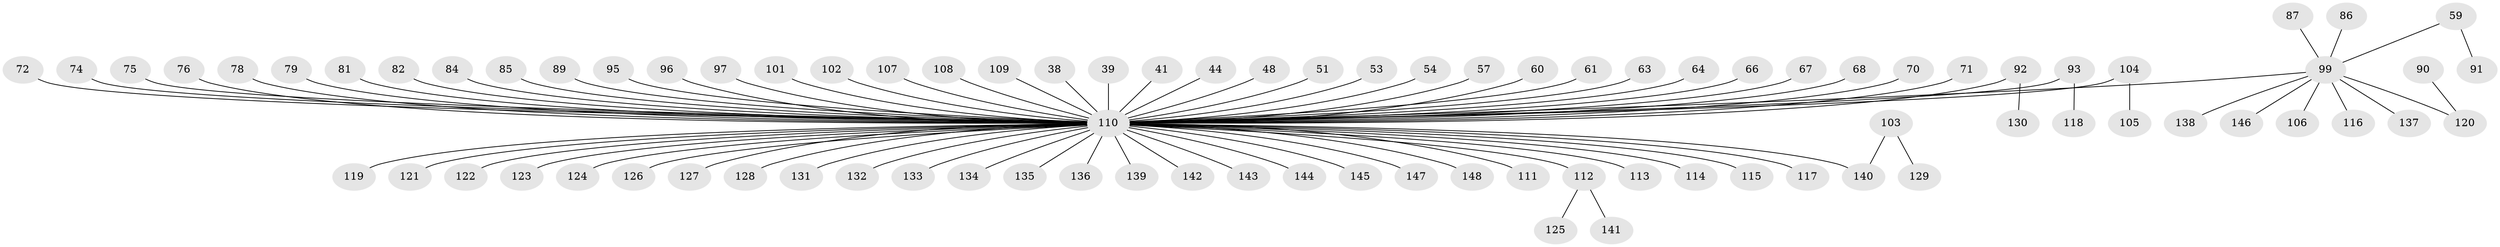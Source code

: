 // original degree distribution, {21: 0.006756756756756757, 4: 0.033783783783783786, 2: 0.19594594594594594, 15: 0.006756756756756757, 5: 0.006756756756756757, 7: 0.006756756756756757, 17: 0.006756756756756757, 10: 0.006756756756756757, 3: 0.060810810810810814, 1: 0.6486486486486487, 6: 0.02027027027027027}
// Generated by graph-tools (version 1.1) at 2025/51/03/04/25 21:51:03]
// undirected, 88 vertices, 87 edges
graph export_dot {
graph [start="1"]
  node [color=gray90,style=filled];
  38;
  39;
  41;
  44;
  48;
  51;
  53;
  54;
  57;
  59;
  60;
  61;
  63;
  64;
  66;
  67;
  68;
  70;
  71;
  72;
  74;
  75;
  76;
  78;
  79;
  81;
  82;
  84;
  85;
  86;
  87;
  89;
  90;
  91;
  92;
  93 [super="+77"];
  95;
  96;
  97;
  99 [super="+9+26+47+49+83"];
  101;
  102;
  103;
  104;
  105;
  106;
  107;
  108;
  109;
  110 [super="+12+65+58+35+52+46+22+73+42+56+24+45+69+80+25+30+88+94+50"];
  111;
  112 [super="+98"];
  113;
  114;
  115;
  116;
  117;
  118;
  119;
  120 [super="+43"];
  121;
  122;
  123;
  124;
  125;
  126;
  127;
  128;
  129;
  130;
  131;
  132;
  133;
  134;
  135;
  136;
  137;
  138;
  139;
  140 [super="+100"];
  141;
  142;
  143;
  144;
  145;
  146;
  147;
  148;
  38 -- 110;
  39 -- 110;
  41 -- 110;
  44 -- 110;
  48 -- 110;
  51 -- 110;
  53 -- 110;
  54 -- 110;
  57 -- 110;
  59 -- 91;
  59 -- 99;
  60 -- 110;
  61 -- 110;
  63 -- 110;
  64 -- 110;
  66 -- 110;
  67 -- 110;
  68 -- 110;
  70 -- 110;
  71 -- 110;
  72 -- 110;
  74 -- 110;
  75 -- 110;
  76 -- 110;
  78 -- 110;
  79 -- 110;
  81 -- 110;
  82 -- 110;
  84 -- 110;
  85 -- 110;
  86 -- 99;
  87 -- 99;
  89 -- 110;
  90 -- 120;
  92 -- 130;
  92 -- 110;
  93 -- 118;
  93 -- 110;
  95 -- 110;
  96 -- 110;
  97 -- 110;
  99 -- 106;
  99 -- 137;
  99 -- 146;
  99 -- 110;
  99 -- 138;
  99 -- 116;
  99 -- 120;
  101 -- 110;
  102 -- 110;
  103 -- 129;
  103 -- 140;
  104 -- 105;
  104 -- 110;
  107 -- 110;
  108 -- 110;
  109 -- 110;
  110 -- 112;
  110 -- 113;
  110 -- 115;
  110 -- 117;
  110 -- 121;
  110 -- 122;
  110 -- 124;
  110 -- 126;
  110 -- 127;
  110 -- 131;
  110 -- 134;
  110 -- 135;
  110 -- 139;
  110 -- 140;
  110 -- 142;
  110 -- 143;
  110 -- 144;
  110 -- 145;
  110 -- 148;
  110 -- 128;
  110 -- 114;
  110 -- 119;
  110 -- 123;
  110 -- 132;
  110 -- 147;
  110 -- 136;
  110 -- 133;
  110 -- 111;
  112 -- 141;
  112 -- 125;
}
